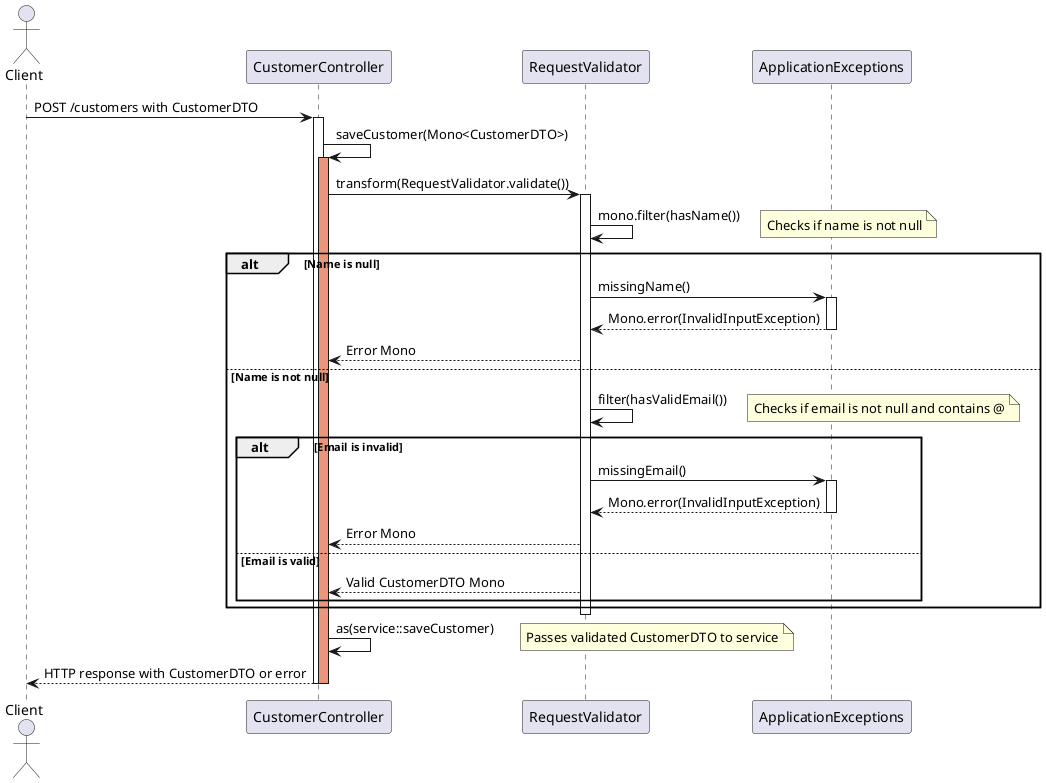 @startuml Request Validation Flow

actor Client
participant "CustomerController" as Controller
participant "RequestValidator" as Validator
participant "ApplicationExceptions" as Exceptions

Client -> Controller: POST /customers with CustomerDTO
activate Controller

Controller -> Controller: saveCustomer(Mono<CustomerDTO>)
activate Controller #DarkSalmon

Controller -> Validator: transform(RequestValidator.validate())
activate Validator

Validator -> Validator: mono.filter(hasName())
note right: Checks if name is not null

alt Name is null
    Validator -> Exceptions: missingName()
    activate Exceptions
    Exceptions --> Validator: Mono.error(InvalidInputException)
    deactivate Exceptions
    Validator --> Controller: Error Mono
else Name is not null
    Validator -> Validator: filter(hasValidEmail())
    note right: Checks if email is not null and contains @
    
    alt Email is invalid
        Validator -> Exceptions: missingEmail()
        activate Exceptions
        Exceptions --> Validator: Mono.error(InvalidInputException)
        deactivate Exceptions
        Validator --> Controller: Error Mono
    else Email is valid
        Validator --> Controller: Valid CustomerDTO Mono
    end
end

deactivate Validator

Controller -> Controller: as(service::saveCustomer)
note right: Passes validated CustomerDTO to service

Controller --> Client: HTTP response with CustomerDTO or error
deactivate Controller #DarkSalmon
deactivate Controller

@enduml